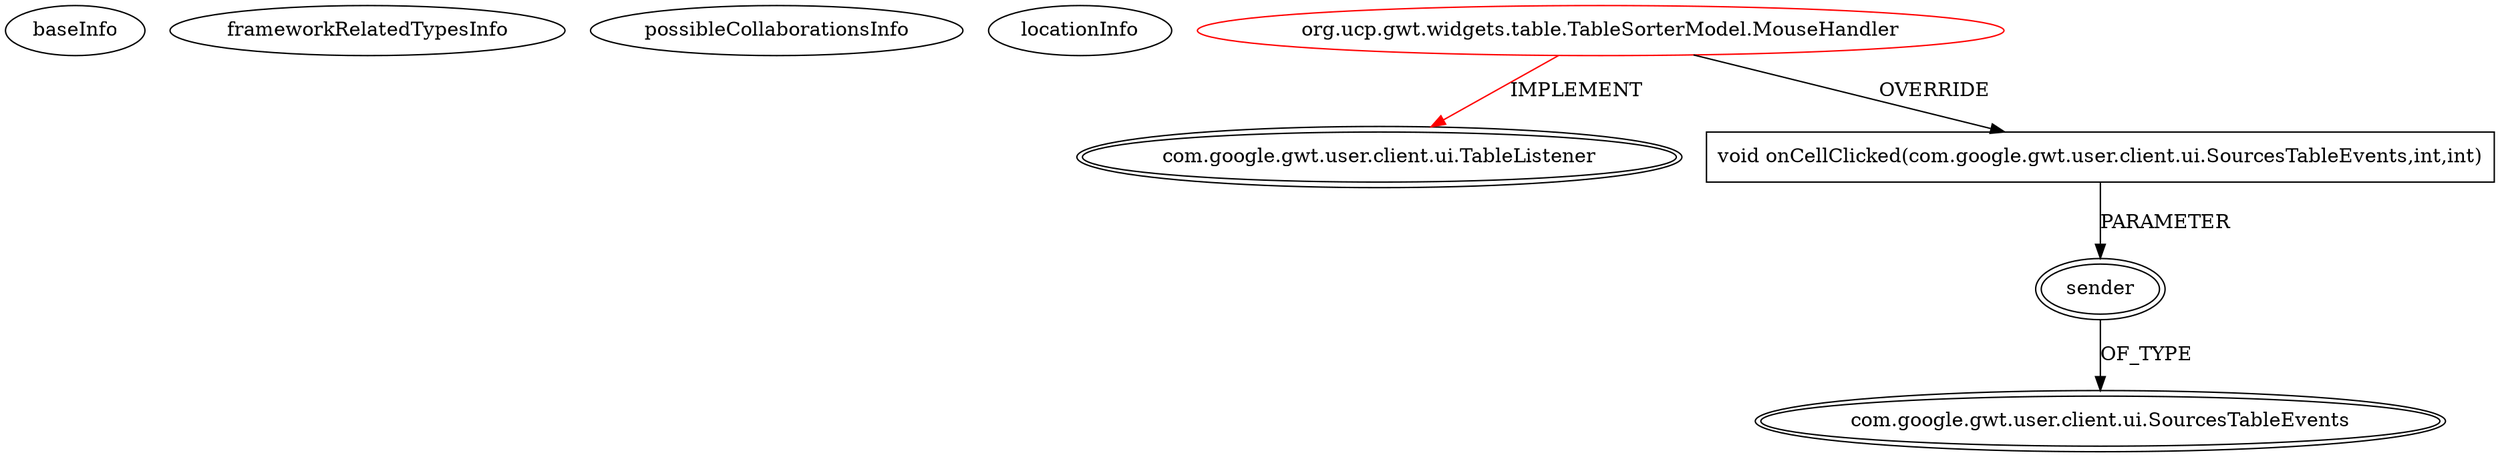 digraph {
baseInfo[graphId=3039,category="extension_graph",isAnonymous=false,possibleRelation=false]
frameworkRelatedTypesInfo[0="com.google.gwt.user.client.ui.TableListener"]
possibleCollaborationsInfo[]
locationInfo[projectName="hmiguellima-ugat",filePath="/hmiguellima-ugat/ugat-master/src/org/ucp/gwt/widgets/table/TableSorterModel.java",contextSignature="MouseHandler",graphId="3039"]
0[label="org.ucp.gwt.widgets.table.TableSorterModel.MouseHandler",vertexType="ROOT_CLIENT_CLASS_DECLARATION",isFrameworkType=false,color=red]
1[label="com.google.gwt.user.client.ui.TableListener",vertexType="FRAMEWORK_INTERFACE_TYPE",isFrameworkType=true,peripheries=2]
2[label="void onCellClicked(com.google.gwt.user.client.ui.SourcesTableEvents,int,int)",vertexType="OVERRIDING_METHOD_DECLARATION",isFrameworkType=false,shape=box]
3[label="sender",vertexType="PARAMETER_DECLARATION",isFrameworkType=true,peripheries=2]
4[label="com.google.gwt.user.client.ui.SourcesTableEvents",vertexType="FRAMEWORK_INTERFACE_TYPE",isFrameworkType=true,peripheries=2]
0->1[label="IMPLEMENT",color=red]
0->2[label="OVERRIDE"]
3->4[label="OF_TYPE"]
2->3[label="PARAMETER"]
}

